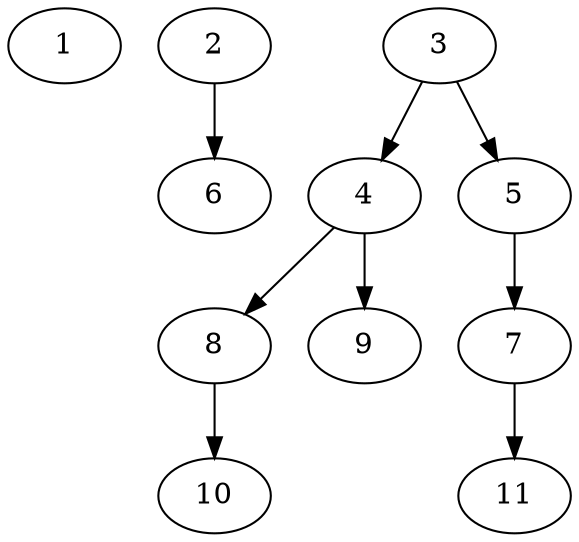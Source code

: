 // DAG (tier=1-easy, mode=compute, n=11, ccr=0.286, fat=0.474, density=0.210, regular=0.734, jump=0.000, mindata=262144, maxdata=2097152)
// DAG automatically generated by daggen at Sun Aug 24 16:33:32 2025
// /home/ermia/Project/Environments/daggen/bin/daggen --dot --ccr 0.286 --fat 0.474 --regular 0.734 --density 0.210 --jump 0.000 --mindata 262144 --maxdata 2097152 -n 11 
digraph G {
  1 [size="7973916399552692224", alpha="0.03", expect_size="3986958199776346112"]
  2 [size="74546170029932544", alpha="0.18", expect_size="37273085014966272"]
  2 -> 6 [size ="1417012051968"]
  3 [size="41676934184451320", alpha="0.13", expect_size="20838467092225660"]
  3 -> 4 [size ="16819628802048"]
  3 -> 5 [size ="16819628802048"]
  4 [size="667052998148552", alpha="0.02", expect_size="333526499074276"]
  4 -> 8 [size ="880602513408"]
  4 -> 9 [size ="880602513408"]
  5 [size="79453574549702", alpha="0.01", expect_size="39726787274851"]
  5 -> 7 [size ="2658928689152"]
  6 [size="150107344984866816", alpha="0.17", expect_size="75053672492433408"]
  7 [size="495313824255585", alpha="0.07", expect_size="247656912127792"]
  7 -> 11 [size ="14198566289408"]
  8 [size="337618789203968000", alpha="0.04", expect_size="168809394601984000"]
  8 -> 10 [size ="3878892339200"]
  9 [size="18108376391877800", alpha="0.13", expect_size="9054188195938900"]
  10 [size="4259342997927231488", alpha="0.08", expect_size="2129671498963615744"]
  11 [size="2441131643181360", alpha="0.04", expect_size="1220565821590680"]
}